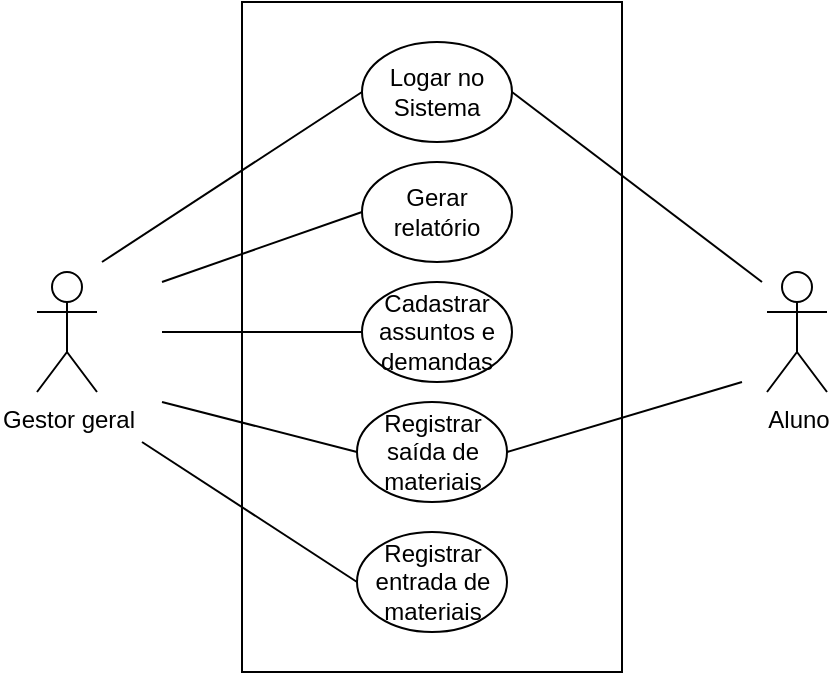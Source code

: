 <mxfile version="13.8.5" type="github">
  <diagram id="EJyE3xgY3rA5Oy8GQSxj" name="Page-1">
    <mxGraphModel dx="942" dy="558" grid="1" gridSize="10" guides="1" tooltips="1" connect="1" arrows="1" fold="1" page="1" pageScale="1" pageWidth="827" pageHeight="1169" math="0" shadow="0">
      <root>
        <mxCell id="0" />
        <mxCell id="1" parent="0" />
        <mxCell id="Eurr6QDvCMiPPO9meUgi-1" value="" style="rounded=0;whiteSpace=wrap;html=1;rotation=90;" vertex="1" parent="1">
          <mxGeometry x="217.5" y="332.5" width="335" height="190" as="geometry" />
        </mxCell>
        <mxCell id="CMk42NDVx-9z72aOCZey-2" value="Gerar relatório" style="ellipse;whiteSpace=wrap;html=1;" parent="1" vertex="1">
          <mxGeometry x="350" y="340" width="75" height="50" as="geometry" />
        </mxCell>
        <mxCell id="CMk42NDVx-9z72aOCZey-3" value="Cadastrar assuntos e demandas" style="ellipse;whiteSpace=wrap;html=1;" parent="1" vertex="1">
          <mxGeometry x="350" y="400" width="75" height="50" as="geometry" />
        </mxCell>
        <mxCell id="CMk42NDVx-9z72aOCZey-4" value="Logar no Sistema" style="ellipse;whiteSpace=wrap;html=1;" parent="1" vertex="1">
          <mxGeometry x="350" y="280" width="75" height="50" as="geometry" />
        </mxCell>
        <mxCell id="CMk42NDVx-9z72aOCZey-5" value="Registrar saída de materiais" style="ellipse;whiteSpace=wrap;html=1;" parent="1" vertex="1">
          <mxGeometry x="347.5" y="460" width="75" height="50" as="geometry" />
        </mxCell>
        <mxCell id="CMk42NDVx-9z72aOCZey-6" value="Registrar entrada de materiais" style="ellipse;whiteSpace=wrap;html=1;" parent="1" vertex="1">
          <mxGeometry x="347.5" y="525" width="75" height="50" as="geometry" />
        </mxCell>
        <mxCell id="Eurr6QDvCMiPPO9meUgi-6" style="rounded=0;orthogonalLoop=1;jettySize=auto;html=1;endArrow=none;endFill=0;" edge="1" parent="1" target="CMk42NDVx-9z72aOCZey-3">
          <mxGeometry relative="1" as="geometry">
            <mxPoint x="260" y="425" as="targetPoint" />
            <mxPoint x="250" y="425" as="sourcePoint" />
          </mxGeometry>
        </mxCell>
        <mxCell id="Eurr6QDvCMiPPO9meUgi-2" value="Gestor geral" style="shape=umlActor;verticalLabelPosition=bottom;verticalAlign=top;html=1;outlineConnect=0;" vertex="1" parent="1">
          <mxGeometry x="187.5" y="395" width="30" height="60" as="geometry" />
        </mxCell>
        <mxCell id="Eurr6QDvCMiPPO9meUgi-3" value="&lt;div&gt;Aluno&lt;/div&gt;&lt;div&gt;&lt;br&gt;&lt;/div&gt;" style="shape=umlActor;verticalLabelPosition=bottom;verticalAlign=top;html=1;outlineConnect=0;" vertex="1" parent="1">
          <mxGeometry x="552.5" y="395" width="30" height="60" as="geometry" />
        </mxCell>
        <mxCell id="Eurr6QDvCMiPPO9meUgi-7" style="rounded=0;orthogonalLoop=1;jettySize=auto;html=1;endArrow=none;endFill=0;entryX=0;entryY=0.5;entryDx=0;entryDy=0;" edge="1" parent="1" target="CMk42NDVx-9z72aOCZey-4">
          <mxGeometry relative="1" as="geometry">
            <mxPoint x="350" y="405" as="targetPoint" />
            <mxPoint x="220" y="390" as="sourcePoint" />
          </mxGeometry>
        </mxCell>
        <mxCell id="Eurr6QDvCMiPPO9meUgi-8" style="rounded=0;orthogonalLoop=1;jettySize=auto;html=1;endArrow=none;endFill=0;entryX=0;entryY=0.5;entryDx=0;entryDy=0;" edge="1" parent="1" target="CMk42NDVx-9z72aOCZey-2">
          <mxGeometry relative="1" as="geometry">
            <mxPoint x="360" y="410" as="targetPoint" />
            <mxPoint x="250" y="400" as="sourcePoint" />
          </mxGeometry>
        </mxCell>
        <mxCell id="Eurr6QDvCMiPPO9meUgi-9" style="rounded=0;orthogonalLoop=1;jettySize=auto;html=1;endArrow=none;endFill=0;entryX=0;entryY=0.5;entryDx=0;entryDy=0;" edge="1" parent="1" target="CMk42NDVx-9z72aOCZey-5">
          <mxGeometry relative="1" as="geometry">
            <mxPoint x="370" y="445" as="targetPoint" />
            <mxPoint x="250" y="460" as="sourcePoint" />
          </mxGeometry>
        </mxCell>
        <mxCell id="Eurr6QDvCMiPPO9meUgi-10" style="rounded=0;orthogonalLoop=1;jettySize=auto;html=1;endArrow=none;endFill=0;entryX=0;entryY=0.5;entryDx=0;entryDy=0;" edge="1" parent="1" target="CMk42NDVx-9z72aOCZey-6">
          <mxGeometry relative="1" as="geometry">
            <mxPoint x="380" y="455" as="targetPoint" />
            <mxPoint x="240" y="480" as="sourcePoint" />
          </mxGeometry>
        </mxCell>
        <mxCell id="Eurr6QDvCMiPPO9meUgi-11" style="rounded=0;orthogonalLoop=1;jettySize=auto;html=1;endArrow=none;endFill=0;exitX=1;exitY=0.5;exitDx=0;exitDy=0;" edge="1" parent="1" source="CMk42NDVx-9z72aOCZey-4">
          <mxGeometry relative="1" as="geometry">
            <mxPoint x="550" y="400" as="targetPoint" />
            <mxPoint x="502.5" y="355" as="sourcePoint" />
          </mxGeometry>
        </mxCell>
        <mxCell id="Eurr6QDvCMiPPO9meUgi-12" style="rounded=0;orthogonalLoop=1;jettySize=auto;html=1;endArrow=none;endFill=0;exitX=1;exitY=0.5;exitDx=0;exitDy=0;" edge="1" parent="1" source="CMk42NDVx-9z72aOCZey-5">
          <mxGeometry relative="1" as="geometry">
            <mxPoint x="540" y="450" as="targetPoint" />
            <mxPoint x="550" y="490" as="sourcePoint" />
          </mxGeometry>
        </mxCell>
      </root>
    </mxGraphModel>
  </diagram>
</mxfile>

